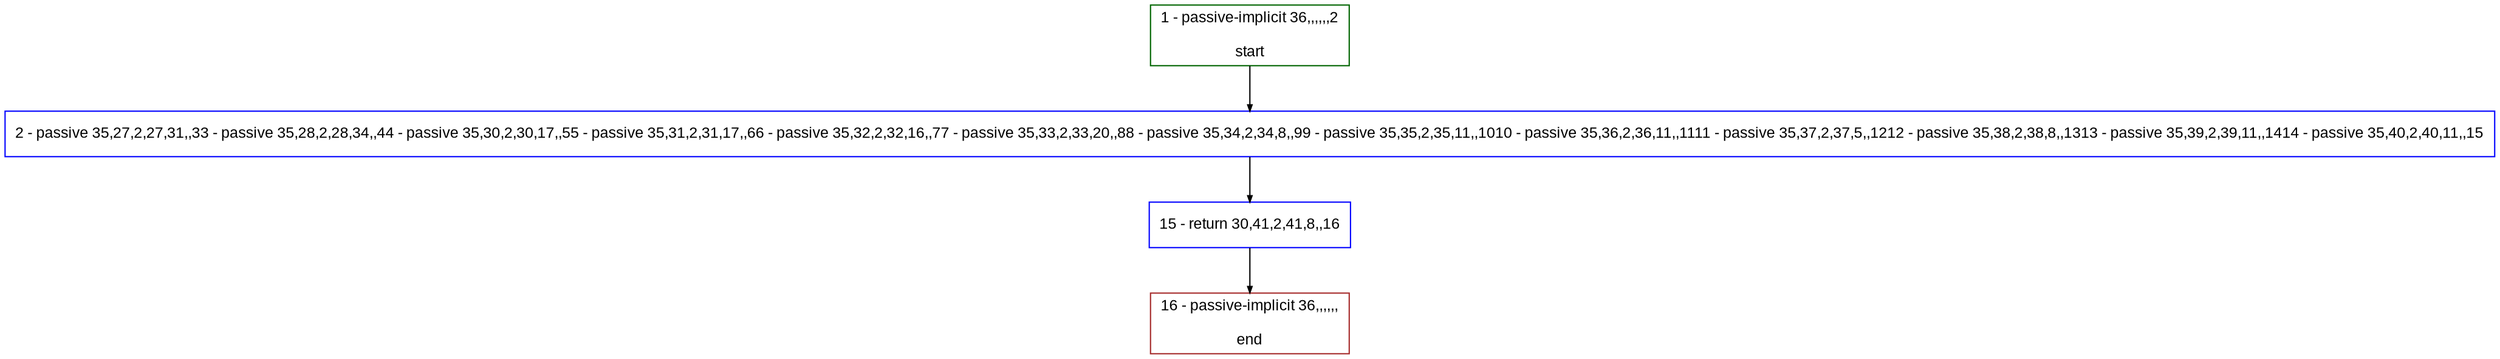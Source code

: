 digraph "" {
  graph [bgcolor="white", fillcolor="#FFFFCC", pack="true", packmode="clust", fontname="Arial", label="", fontsize="12", compound="true", style="rounded,filled"];
  node [node_initialized="no", fillcolor="white", fontname="Arial", label="", color="grey", fontsize="12", fixedsize="false", compound="true", shape="rectangle", style="filled"];
  edge [arrowtail="none", lhead="", fontcolor="black", fontname="Arial", label="", color="black", fontsize="12", arrowhead="normal", arrowsize="0.5", compound="true", ltail="", dir="forward"];
  __N1 [fillcolor="#ffffff", label="2 - passive 35,27,2,27,31,,33 - passive 35,28,2,28,34,,44 - passive 35,30,2,30,17,,55 - passive 35,31,2,31,17,,66 - passive 35,32,2,32,16,,77 - passive 35,33,2,33,20,,88 - passive 35,34,2,34,8,,99 - passive 35,35,2,35,11,,1010 - passive 35,36,2,36,11,,1111 - passive 35,37,2,37,5,,1212 - passive 35,38,2,38,8,,1313 - passive 35,39,2,39,11,,1414 - passive 35,40,2,40,11,,15", color="#0000ff", shape="box", style="filled"];
  __N2 [fillcolor="#ffffff", label="1 - passive-implicit 36,,,,,,2\n\nstart", color="#006400", shape="box", style="filled"];
  __N3 [fillcolor="#ffffff", label="15 - return 30,41,2,41,8,,16", color="#0000ff", shape="box", style="filled"];
  __N4 [fillcolor="#ffffff", label="16 - passive-implicit 36,,,,,,\n\nend", color="#a52a2a", shape="box", style="filled"];
  __N2 -> __N1 [arrowtail="none", color="#000000", label="", arrowhead="normal", dir="forward"];
  __N1 -> __N3 [arrowtail="none", color="#000000", label="", arrowhead="normal", dir="forward"];
  __N3 -> __N4 [arrowtail="none", color="#000000", label="", arrowhead="normal", dir="forward"];
}
